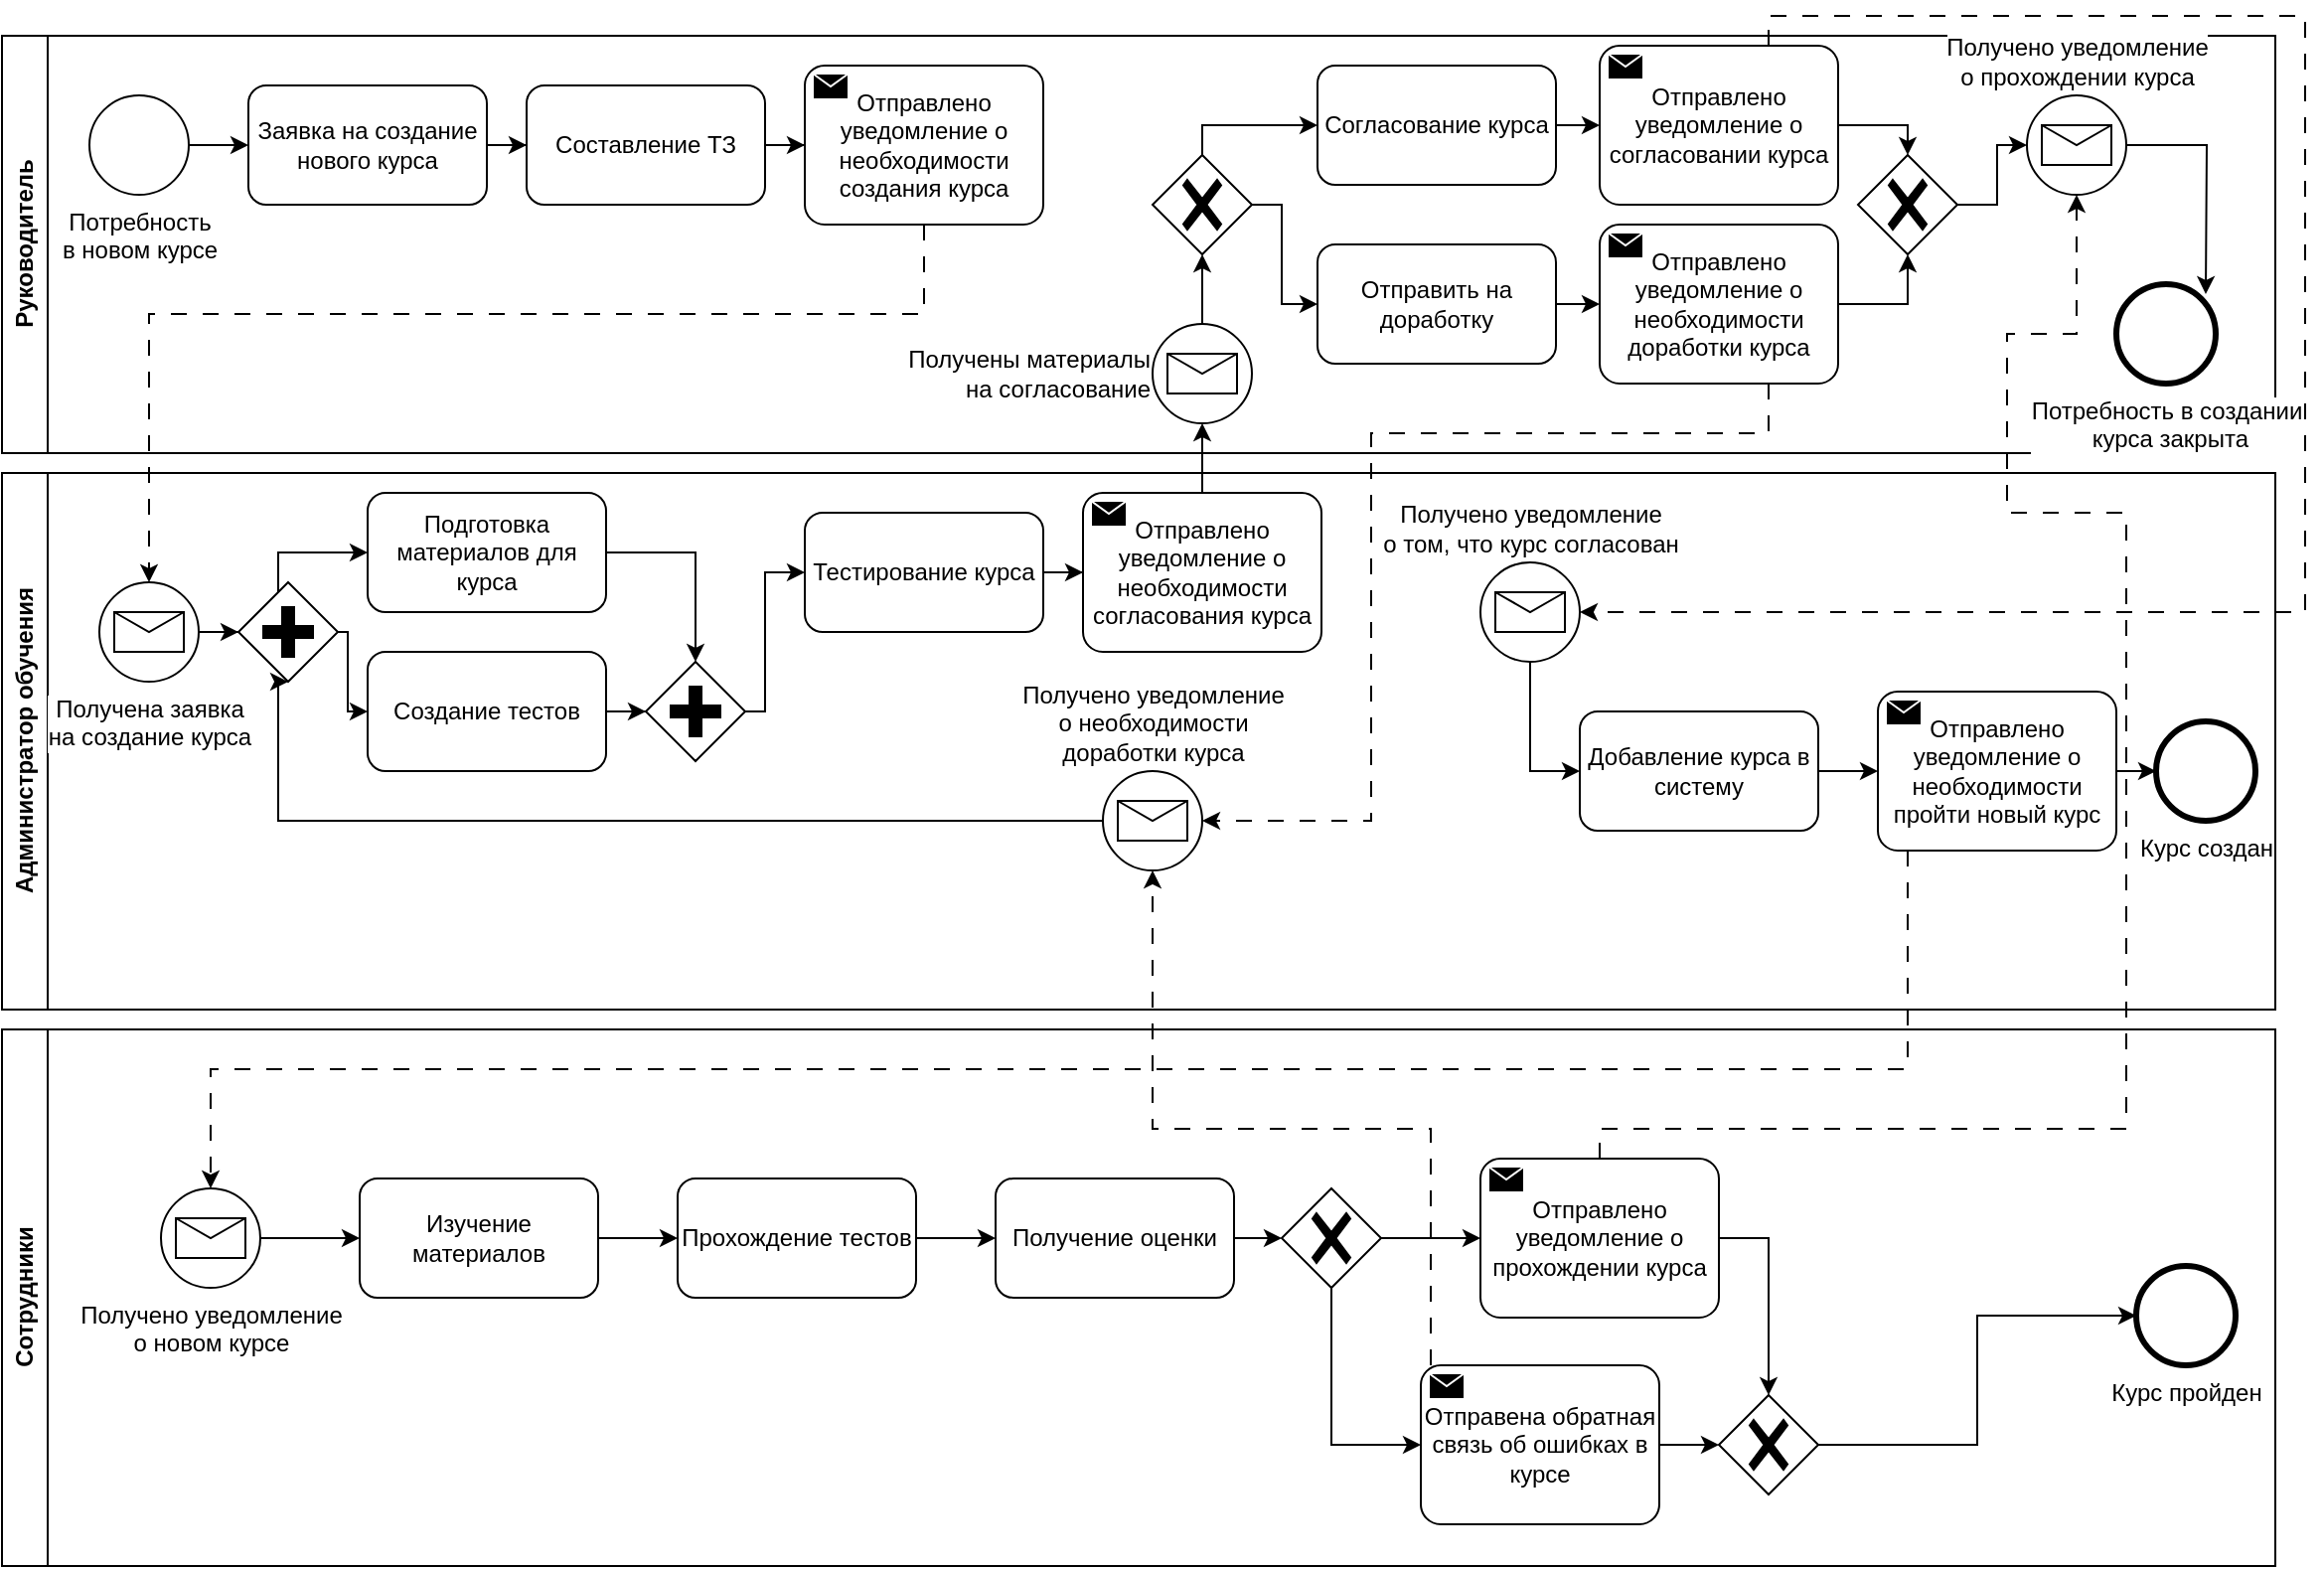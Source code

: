 <mxfile version="22.0.2" type="device">
  <diagram name="Страница — 1" id="BepD00zW5wSXEPDKMQF2">
    <mxGraphModel dx="2603" dy="790" grid="1" gridSize="10" guides="1" tooltips="1" connect="1" arrows="1" fold="1" page="1" pageScale="1" pageWidth="1169" pageHeight="827" math="0" shadow="0">
      <root>
        <mxCell id="0" />
        <mxCell id="1" parent="0" />
        <mxCell id="cHLkhdLbngOo3nS8AqIx-5" value="Руководитель" style="swimlane;horizontal=0;whiteSpace=wrap;html=1;" vertex="1" parent="1">
          <mxGeometry x="-1169" y="20" width="1144" height="210" as="geometry" />
        </mxCell>
        <mxCell id="cHLkhdLbngOo3nS8AqIx-30" style="edgeStyle=orthogonalEdgeStyle;rounded=0;orthogonalLoop=1;jettySize=auto;html=1;entryX=0;entryY=0.5;entryDx=0;entryDy=0;" edge="1" parent="cHLkhdLbngOo3nS8AqIx-5" source="cHLkhdLbngOo3nS8AqIx-7" target="cHLkhdLbngOo3nS8AqIx-3">
          <mxGeometry relative="1" as="geometry" />
        </mxCell>
        <mxCell id="cHLkhdLbngOo3nS8AqIx-7" value="Потребность &lt;br&gt;в новом курсе" style="points=[[0.145,0.145,0],[0.5,0,0],[0.855,0.145,0],[1,0.5,0],[0.855,0.855,0],[0.5,1,0],[0.145,0.855,0],[0,0.5,0]];shape=mxgraph.bpmn.event;html=1;verticalLabelPosition=bottom;labelBackgroundColor=#ffffff;verticalAlign=top;align=center;perimeter=ellipsePerimeter;outlineConnect=0;aspect=fixed;outline=standard;symbol=general;" vertex="1" parent="cHLkhdLbngOo3nS8AqIx-5">
          <mxGeometry x="44" y="30" width="50" height="50" as="geometry" />
        </mxCell>
        <mxCell id="cHLkhdLbngOo3nS8AqIx-80" value="" style="edgeStyle=orthogonalEdgeStyle;rounded=0;orthogonalLoop=1;jettySize=auto;html=1;" edge="1" parent="cHLkhdLbngOo3nS8AqIx-5" source="cHLkhdLbngOo3nS8AqIx-3" target="cHLkhdLbngOo3nS8AqIx-79">
          <mxGeometry relative="1" as="geometry" />
        </mxCell>
        <mxCell id="cHLkhdLbngOo3nS8AqIx-3" value="Заявка на создание нового курса" style="rounded=1;whiteSpace=wrap;html=1;" vertex="1" parent="cHLkhdLbngOo3nS8AqIx-5">
          <mxGeometry x="124" y="25" width="120" height="60" as="geometry" />
        </mxCell>
        <mxCell id="cHLkhdLbngOo3nS8AqIx-79" value="Составление ТЗ" style="whiteSpace=wrap;html=1;rounded=1;" vertex="1" parent="cHLkhdLbngOo3nS8AqIx-5">
          <mxGeometry x="264" y="25" width="120" height="60" as="geometry" />
        </mxCell>
        <mxCell id="cHLkhdLbngOo3nS8AqIx-81" value="Отправлено уведомление о необходимости создания курса" style="points=[[0.25,0,0],[0.5,0,0],[0.75,0,0],[1,0.25,0],[1,0.5,0],[1,0.75,0],[0.75,1,0],[0.5,1,0],[0.25,1,0],[0,0.75,0],[0,0.5,0],[0,0.25,0]];shape=mxgraph.bpmn.task;whiteSpace=wrap;rectStyle=rounded;size=10;html=1;container=1;expand=0;collapsible=0;taskMarker=send;" vertex="1" parent="cHLkhdLbngOo3nS8AqIx-5">
          <mxGeometry x="404" y="15" width="120" height="80" as="geometry" />
        </mxCell>
        <mxCell id="cHLkhdLbngOo3nS8AqIx-82" style="edgeStyle=orthogonalEdgeStyle;rounded=0;orthogonalLoop=1;jettySize=auto;html=1;entryX=0;entryY=0.5;entryDx=0;entryDy=0;entryPerimeter=0;" edge="1" parent="cHLkhdLbngOo3nS8AqIx-5" source="cHLkhdLbngOo3nS8AqIx-79" target="cHLkhdLbngOo3nS8AqIx-81">
          <mxGeometry relative="1" as="geometry" />
        </mxCell>
        <mxCell id="cHLkhdLbngOo3nS8AqIx-100" style="edgeStyle=orthogonalEdgeStyle;rounded=0;orthogonalLoop=1;jettySize=auto;html=1;entryX=0.5;entryY=1;entryDx=0;entryDy=0;entryPerimeter=0;" edge="1" parent="cHLkhdLbngOo3nS8AqIx-5" source="cHLkhdLbngOo3nS8AqIx-85" target="cHLkhdLbngOo3nS8AqIx-99">
          <mxGeometry relative="1" as="geometry">
            <mxPoint x="744" y="155.0" as="targetPoint" />
          </mxGeometry>
        </mxCell>
        <mxCell id="cHLkhdLbngOo3nS8AqIx-85" value="Получены материалы &lt;br&gt;на согласование" style="points=[[0.145,0.145,0],[0.5,0,0],[0.855,0.145,0],[1,0.5,0],[0.855,0.855,0],[0.5,1,0],[0.145,0.855,0],[0,0.5,0]];shape=mxgraph.bpmn.event;html=1;verticalLabelPosition=middle;labelBackgroundColor=#ffffff;verticalAlign=middle;align=right;perimeter=ellipsePerimeter;outlineConnect=0;aspect=fixed;outline=standard;symbol=message;labelPosition=left;" vertex="1" parent="cHLkhdLbngOo3nS8AqIx-5">
          <mxGeometry x="579" y="145" width="50" height="50" as="geometry" />
        </mxCell>
        <mxCell id="cHLkhdLbngOo3nS8AqIx-86" value="Согласование курса" style="rounded=1;whiteSpace=wrap;html=1;" vertex="1" parent="cHLkhdLbngOo3nS8AqIx-5">
          <mxGeometry x="662" y="15" width="120" height="60" as="geometry" />
        </mxCell>
        <mxCell id="cHLkhdLbngOo3nS8AqIx-87" value="Отправить на доработку" style="rounded=1;whiteSpace=wrap;html=1;" vertex="1" parent="cHLkhdLbngOo3nS8AqIx-5">
          <mxGeometry x="662" y="105" width="120" height="60" as="geometry" />
        </mxCell>
        <mxCell id="cHLkhdLbngOo3nS8AqIx-101" style="edgeStyle=orthogonalEdgeStyle;rounded=0;orthogonalLoop=1;jettySize=auto;html=1;entryX=0;entryY=0.5;entryDx=0;entryDy=0;" edge="1" parent="cHLkhdLbngOo3nS8AqIx-5" source="cHLkhdLbngOo3nS8AqIx-99" target="cHLkhdLbngOo3nS8AqIx-87">
          <mxGeometry relative="1" as="geometry">
            <Array as="points">
              <mxPoint x="644" y="85" />
              <mxPoint x="644" y="135" />
            </Array>
          </mxGeometry>
        </mxCell>
        <mxCell id="cHLkhdLbngOo3nS8AqIx-103" style="edgeStyle=orthogonalEdgeStyle;rounded=0;orthogonalLoop=1;jettySize=auto;html=1;entryX=0;entryY=0.5;entryDx=0;entryDy=0;" edge="1" parent="cHLkhdLbngOo3nS8AqIx-5" source="cHLkhdLbngOo3nS8AqIx-99" target="cHLkhdLbngOo3nS8AqIx-86">
          <mxGeometry relative="1" as="geometry">
            <Array as="points">
              <mxPoint x="604" y="45" />
            </Array>
          </mxGeometry>
        </mxCell>
        <mxCell id="cHLkhdLbngOo3nS8AqIx-99" value="" style="points=[[0.25,0.25,0],[0.5,0,0],[0.75,0.25,0],[1,0.5,0],[0.75,0.75,0],[0.5,1,0],[0.25,0.75,0],[0,0.5,0]];shape=mxgraph.bpmn.gateway2;html=1;verticalLabelPosition=bottom;labelBackgroundColor=#ffffff;verticalAlign=top;align=center;perimeter=rhombusPerimeter;outlineConnect=0;outline=none;symbol=none;gwType=exclusive;" vertex="1" parent="cHLkhdLbngOo3nS8AqIx-5">
          <mxGeometry x="579" y="60" width="50" height="50" as="geometry" />
        </mxCell>
        <mxCell id="cHLkhdLbngOo3nS8AqIx-91" value="Отправлено уведомление о необходимости доработки курса" style="points=[[0.25,0,0],[0.5,0,0],[0.75,0,0],[1,0.25,0],[1,0.5,0],[1,0.75,0],[0.75,1,0],[0.5,1,0],[0.25,1,0],[0,0.75,0],[0,0.5,0],[0,0.25,0]];shape=mxgraph.bpmn.task;whiteSpace=wrap;rectStyle=rounded;size=10;html=1;container=1;expand=0;collapsible=0;taskMarker=send;" vertex="1" parent="cHLkhdLbngOo3nS8AqIx-5">
          <mxGeometry x="804" y="95" width="120" height="80" as="geometry" />
        </mxCell>
        <mxCell id="cHLkhdLbngOo3nS8AqIx-102" style="edgeStyle=orthogonalEdgeStyle;rounded=0;orthogonalLoop=1;jettySize=auto;html=1;entryX=0;entryY=0.5;entryDx=0;entryDy=0;entryPerimeter=0;" edge="1" parent="cHLkhdLbngOo3nS8AqIx-5" source="cHLkhdLbngOo3nS8AqIx-87" target="cHLkhdLbngOo3nS8AqIx-91">
          <mxGeometry relative="1" as="geometry" />
        </mxCell>
        <mxCell id="cHLkhdLbngOo3nS8AqIx-104" value="" style="points=[[0.25,0.25,0],[0.5,0,0],[0.75,0.25,0],[1,0.5,0],[0.75,0.75,0],[0.5,1,0],[0.25,0.75,0],[0,0.5,0]];shape=mxgraph.bpmn.gateway2;html=1;verticalLabelPosition=bottom;labelBackgroundColor=#ffffff;verticalAlign=top;align=center;perimeter=rhombusPerimeter;outlineConnect=0;outline=none;symbol=none;gwType=exclusive;" vertex="1" parent="cHLkhdLbngOo3nS8AqIx-5">
          <mxGeometry x="934" y="60" width="50" height="50" as="geometry" />
        </mxCell>
        <mxCell id="cHLkhdLbngOo3nS8AqIx-109" value="Отправлено уведомление о согласовании курса" style="points=[[0.25,0,0],[0.5,0,0],[0.75,0,0],[1,0.25,0],[1,0.5,0],[1,0.75,0],[0.75,1,0],[0.5,1,0],[0.25,1,0],[0,0.75,0],[0,0.5,0],[0,0.25,0]];shape=mxgraph.bpmn.task;whiteSpace=wrap;rectStyle=rounded;size=10;html=1;container=1;expand=0;collapsible=0;taskMarker=send;" vertex="1" parent="cHLkhdLbngOo3nS8AqIx-5">
          <mxGeometry x="804" y="5" width="120" height="80" as="geometry" />
        </mxCell>
        <mxCell id="cHLkhdLbngOo3nS8AqIx-110" style="edgeStyle=orthogonalEdgeStyle;rounded=0;orthogonalLoop=1;jettySize=auto;html=1;entryX=0.5;entryY=0;entryDx=0;entryDy=0;entryPerimeter=0;" edge="1" parent="cHLkhdLbngOo3nS8AqIx-5" source="cHLkhdLbngOo3nS8AqIx-109" target="cHLkhdLbngOo3nS8AqIx-104">
          <mxGeometry relative="1" as="geometry">
            <Array as="points">
              <mxPoint x="959" y="45" />
            </Array>
          </mxGeometry>
        </mxCell>
        <mxCell id="cHLkhdLbngOo3nS8AqIx-111" style="edgeStyle=orthogonalEdgeStyle;rounded=0;orthogonalLoop=1;jettySize=auto;html=1;entryX=0.5;entryY=1;entryDx=0;entryDy=0;entryPerimeter=0;" edge="1" parent="cHLkhdLbngOo3nS8AqIx-5" source="cHLkhdLbngOo3nS8AqIx-91" target="cHLkhdLbngOo3nS8AqIx-104">
          <mxGeometry relative="1" as="geometry" />
        </mxCell>
        <mxCell id="cHLkhdLbngOo3nS8AqIx-25" value="Получено уведомление &lt;br&gt;о прохождении курса" style="points=[[0.145,0.145,0],[0.5,0,0],[0.855,0.145,0],[1,0.5,0],[0.855,0.855,0],[0.5,1,0],[0.145,0.855,0],[0,0.5,0]];shape=mxgraph.bpmn.event;html=1;verticalLabelPosition=top;labelBackgroundColor=#ffffff;verticalAlign=bottom;align=center;perimeter=ellipsePerimeter;outlineConnect=0;aspect=fixed;outline=standard;symbol=message;labelPosition=center;" vertex="1" parent="cHLkhdLbngOo3nS8AqIx-5">
          <mxGeometry x="1019" y="30" width="50" height="50" as="geometry" />
        </mxCell>
        <mxCell id="cHLkhdLbngOo3nS8AqIx-33" style="edgeStyle=orthogonalEdgeStyle;rounded=0;orthogonalLoop=1;jettySize=auto;html=1;" edge="1" parent="cHLkhdLbngOo3nS8AqIx-5" source="cHLkhdLbngOo3nS8AqIx-25">
          <mxGeometry relative="1" as="geometry">
            <mxPoint x="1109" y="130" as="targetPoint" />
          </mxGeometry>
        </mxCell>
        <mxCell id="cHLkhdLbngOo3nS8AqIx-127" style="edgeStyle=orthogonalEdgeStyle;rounded=0;orthogonalLoop=1;jettySize=auto;html=1;entryX=0;entryY=0.5;entryDx=0;entryDy=0;entryPerimeter=0;" edge="1" parent="cHLkhdLbngOo3nS8AqIx-5" source="cHLkhdLbngOo3nS8AqIx-86" target="cHLkhdLbngOo3nS8AqIx-109">
          <mxGeometry relative="1" as="geometry" />
        </mxCell>
        <mxCell id="cHLkhdLbngOo3nS8AqIx-129" style="edgeStyle=orthogonalEdgeStyle;rounded=0;orthogonalLoop=1;jettySize=auto;html=1;entryX=0;entryY=0.5;entryDx=0;entryDy=0;entryPerimeter=0;" edge="1" parent="cHLkhdLbngOo3nS8AqIx-5" source="cHLkhdLbngOo3nS8AqIx-104" target="cHLkhdLbngOo3nS8AqIx-25">
          <mxGeometry relative="1" as="geometry" />
        </mxCell>
        <mxCell id="cHLkhdLbngOo3nS8AqIx-6" value="Администратор обучения" style="swimlane;horizontal=0;whiteSpace=wrap;html=1;" vertex="1" parent="1">
          <mxGeometry x="-1169" y="240" width="1144" height="270" as="geometry" />
        </mxCell>
        <mxCell id="cHLkhdLbngOo3nS8AqIx-134" style="edgeStyle=orthogonalEdgeStyle;rounded=0;orthogonalLoop=1;jettySize=auto;html=1;" edge="1" parent="cHLkhdLbngOo3nS8AqIx-6" source="cHLkhdLbngOo3nS8AqIx-8" target="cHLkhdLbngOo3nS8AqIx-35">
          <mxGeometry relative="1" as="geometry" />
        </mxCell>
        <mxCell id="cHLkhdLbngOo3nS8AqIx-8" value="Получена заявка &lt;br&gt;на создание курса" style="points=[[0.145,0.145,0],[0.5,0,0],[0.855,0.145,0],[1,0.5,0],[0.855,0.855,0],[0.5,1,0],[0.145,0.855,0],[0,0.5,0]];shape=mxgraph.bpmn.event;html=1;verticalLabelPosition=bottom;labelBackgroundColor=#ffffff;verticalAlign=top;align=center;perimeter=ellipsePerimeter;outlineConnect=0;aspect=fixed;outline=standard;symbol=message;" vertex="1" parent="cHLkhdLbngOo3nS8AqIx-6">
          <mxGeometry x="49" y="55" width="50" height="50" as="geometry" />
        </mxCell>
        <mxCell id="cHLkhdLbngOo3nS8AqIx-10" value="Подготовка материалов для курса" style="rounded=1;whiteSpace=wrap;html=1;" vertex="1" parent="cHLkhdLbngOo3nS8AqIx-6">
          <mxGeometry x="184" y="10" width="120" height="60" as="geometry" />
        </mxCell>
        <mxCell id="cHLkhdLbngOo3nS8AqIx-15" value="Создание тестов" style="rounded=1;whiteSpace=wrap;html=1;" vertex="1" parent="cHLkhdLbngOo3nS8AqIx-6">
          <mxGeometry x="184" y="90" width="120" height="60" as="geometry" />
        </mxCell>
        <mxCell id="cHLkhdLbngOo3nS8AqIx-16" value="Тестирование курса" style="rounded=1;whiteSpace=wrap;html=1;" vertex="1" parent="cHLkhdLbngOo3nS8AqIx-6">
          <mxGeometry x="404" y="20" width="120" height="60" as="geometry" />
        </mxCell>
        <mxCell id="cHLkhdLbngOo3nS8AqIx-23" value="Курс создан" style="points=[[0.145,0.145,0],[0.5,0,0],[0.855,0.145,0],[1,0.5,0],[0.855,0.855,0],[0.5,1,0],[0.145,0.855,0],[0,0.5,0]];shape=mxgraph.bpmn.event;html=1;verticalLabelPosition=bottom;labelBackgroundColor=#ffffff;verticalAlign=top;align=center;perimeter=ellipsePerimeter;outlineConnect=0;aspect=fixed;outline=end;symbol=terminate2;" vertex="1" parent="cHLkhdLbngOo3nS8AqIx-6">
          <mxGeometry x="1084" y="125" width="50" height="50" as="geometry" />
        </mxCell>
        <mxCell id="cHLkhdLbngOo3nS8AqIx-37" style="edgeStyle=orthogonalEdgeStyle;rounded=0;orthogonalLoop=1;jettySize=auto;html=1;entryX=0;entryY=0.5;entryDx=0;entryDy=0;" edge="1" parent="cHLkhdLbngOo3nS8AqIx-6" source="cHLkhdLbngOo3nS8AqIx-35" target="cHLkhdLbngOo3nS8AqIx-10">
          <mxGeometry relative="1" as="geometry">
            <Array as="points">
              <mxPoint x="139" y="40" />
            </Array>
          </mxGeometry>
        </mxCell>
        <mxCell id="cHLkhdLbngOo3nS8AqIx-38" style="edgeStyle=orthogonalEdgeStyle;rounded=0;orthogonalLoop=1;jettySize=auto;html=1;entryX=0;entryY=0.5;entryDx=0;entryDy=0;" edge="1" parent="cHLkhdLbngOo3nS8AqIx-6" source="cHLkhdLbngOo3nS8AqIx-35" target="cHLkhdLbngOo3nS8AqIx-15">
          <mxGeometry relative="1" as="geometry">
            <Array as="points">
              <mxPoint x="174" y="80" />
              <mxPoint x="174" y="120" />
            </Array>
          </mxGeometry>
        </mxCell>
        <mxCell id="cHLkhdLbngOo3nS8AqIx-35" value="" style="points=[[0.25,0.25,0],[0.5,0,0],[0.75,0.25,0],[1,0.5,0],[0.75,0.75,0],[0.5,1,0],[0.25,0.75,0],[0,0.5,0]];shape=mxgraph.bpmn.gateway2;html=1;verticalLabelPosition=bottom;labelBackgroundColor=#ffffff;verticalAlign=top;align=center;perimeter=rhombusPerimeter;outlineConnect=0;outline=none;symbol=none;gwType=parallel;" vertex="1" parent="cHLkhdLbngOo3nS8AqIx-6">
          <mxGeometry x="119" y="55" width="50" height="50" as="geometry" />
        </mxCell>
        <mxCell id="cHLkhdLbngOo3nS8AqIx-96" style="edgeStyle=orthogonalEdgeStyle;rounded=0;orthogonalLoop=1;jettySize=auto;html=1;entryX=0;entryY=0.5;entryDx=0;entryDy=0;" edge="1" parent="cHLkhdLbngOo3nS8AqIx-6" source="cHLkhdLbngOo3nS8AqIx-39" target="cHLkhdLbngOo3nS8AqIx-16">
          <mxGeometry relative="1" as="geometry">
            <Array as="points">
              <mxPoint x="384" y="120" />
              <mxPoint x="384" y="50" />
            </Array>
          </mxGeometry>
        </mxCell>
        <mxCell id="cHLkhdLbngOo3nS8AqIx-39" value="" style="points=[[0.25,0.25,0],[0.5,0,0],[0.75,0.25,0],[1,0.5,0],[0.75,0.75,0],[0.5,1,0],[0.25,0.75,0],[0,0.5,0]];shape=mxgraph.bpmn.gateway2;html=1;verticalLabelPosition=bottom;labelBackgroundColor=#ffffff;verticalAlign=top;align=center;perimeter=rhombusPerimeter;outlineConnect=0;outline=none;symbol=none;gwType=parallel;" vertex="1" parent="cHLkhdLbngOo3nS8AqIx-6">
          <mxGeometry x="324" y="95" width="50" height="50" as="geometry" />
        </mxCell>
        <mxCell id="cHLkhdLbngOo3nS8AqIx-40" style="edgeStyle=orthogonalEdgeStyle;rounded=0;orthogonalLoop=1;jettySize=auto;html=1;entryX=0;entryY=0.5;entryDx=0;entryDy=0;entryPerimeter=0;" edge="1" parent="cHLkhdLbngOo3nS8AqIx-6" source="cHLkhdLbngOo3nS8AqIx-15" target="cHLkhdLbngOo3nS8AqIx-39">
          <mxGeometry relative="1" as="geometry" />
        </mxCell>
        <mxCell id="cHLkhdLbngOo3nS8AqIx-41" style="edgeStyle=orthogonalEdgeStyle;rounded=0;orthogonalLoop=1;jettySize=auto;html=1;entryX=0.5;entryY=0;entryDx=0;entryDy=0;entryPerimeter=0;exitX=1;exitY=0.5;exitDx=0;exitDy=0;" edge="1" parent="cHLkhdLbngOo3nS8AqIx-6" source="cHLkhdLbngOo3nS8AqIx-10" target="cHLkhdLbngOo3nS8AqIx-39">
          <mxGeometry relative="1" as="geometry" />
        </mxCell>
        <mxCell id="cHLkhdLbngOo3nS8AqIx-45" value="Отправлено уведомление о необходимости согласования курса" style="points=[[0.25,0,0],[0.5,0,0],[0.75,0,0],[1,0.25,0],[1,0.5,0],[1,0.75,0],[0.75,1,0],[0.5,1,0],[0.25,1,0],[0,0.75,0],[0,0.5,0],[0,0.25,0]];shape=mxgraph.bpmn.task;whiteSpace=wrap;rectStyle=rounded;size=10;html=1;container=1;expand=0;collapsible=0;taskMarker=send;" vertex="1" parent="cHLkhdLbngOo3nS8AqIx-6">
          <mxGeometry x="544" y="10" width="120" height="80" as="geometry" />
        </mxCell>
        <mxCell id="cHLkhdLbngOo3nS8AqIx-48" value="Добавление курса в систему" style="rounded=1;whiteSpace=wrap;html=1;" vertex="1" parent="cHLkhdLbngOo3nS8AqIx-6">
          <mxGeometry x="794" y="120" width="120" height="60" as="geometry" />
        </mxCell>
        <mxCell id="cHLkhdLbngOo3nS8AqIx-49" value="Получено уведомление &lt;br&gt;о необходимости &lt;br&gt;доработки курса" style="points=[[0.145,0.145,0],[0.5,0,0],[0.855,0.145,0],[1,0.5,0],[0.855,0.855,0],[0.5,1,0],[0.145,0.855,0],[0,0.5,0]];shape=mxgraph.bpmn.event;html=1;verticalLabelPosition=top;labelBackgroundColor=#ffffff;verticalAlign=bottom;align=center;perimeter=ellipsePerimeter;outlineConnect=0;aspect=fixed;outline=standard;symbol=message;labelPosition=center;direction=east;" vertex="1" parent="cHLkhdLbngOo3nS8AqIx-6">
          <mxGeometry x="554" y="150" width="50" height="50" as="geometry" />
        </mxCell>
        <mxCell id="cHLkhdLbngOo3nS8AqIx-93" style="edgeStyle=orthogonalEdgeStyle;rounded=0;orthogonalLoop=1;jettySize=auto;html=1;entryX=0.5;entryY=1;entryDx=0;entryDy=0;entryPerimeter=0;exitX=0;exitY=0.5;exitDx=0;exitDy=0;exitPerimeter=0;" edge="1" parent="cHLkhdLbngOo3nS8AqIx-6" source="cHLkhdLbngOo3nS8AqIx-49" target="cHLkhdLbngOo3nS8AqIx-35">
          <mxGeometry relative="1" as="geometry">
            <Array as="points">
              <mxPoint x="139" y="175" />
            </Array>
          </mxGeometry>
        </mxCell>
        <mxCell id="cHLkhdLbngOo3nS8AqIx-114" style="edgeStyle=orthogonalEdgeStyle;rounded=0;orthogonalLoop=1;jettySize=auto;html=1;entryX=0;entryY=0.5;entryDx=0;entryDy=0;" edge="1" parent="cHLkhdLbngOo3nS8AqIx-6" source="cHLkhdLbngOo3nS8AqIx-113" target="cHLkhdLbngOo3nS8AqIx-48">
          <mxGeometry relative="1" as="geometry" />
        </mxCell>
        <mxCell id="cHLkhdLbngOo3nS8AqIx-113" value="Получено уведомление &lt;br&gt;о том, что курс согласован" style="points=[[0.145,0.145,0],[0.5,0,0],[0.855,0.145,0],[1,0.5,0],[0.855,0.855,0],[0.5,1,0],[0.145,0.855,0],[0,0.5,0]];shape=mxgraph.bpmn.event;html=1;verticalLabelPosition=top;labelBackgroundColor=#ffffff;verticalAlign=bottom;align=center;perimeter=ellipsePerimeter;outlineConnect=0;aspect=fixed;outline=standard;symbol=message;labelPosition=center;direction=east;" vertex="1" parent="cHLkhdLbngOo3nS8AqIx-6">
          <mxGeometry x="744" y="45" width="50" height="50" as="geometry" />
        </mxCell>
        <mxCell id="cHLkhdLbngOo3nS8AqIx-116" style="edgeStyle=orthogonalEdgeStyle;rounded=0;orthogonalLoop=1;jettySize=auto;html=1;entryX=0;entryY=0.5;entryDx=0;entryDy=0;entryPerimeter=0;" edge="1" parent="cHLkhdLbngOo3nS8AqIx-6" source="cHLkhdLbngOo3nS8AqIx-48" target="cHLkhdLbngOo3nS8AqIx-115">
          <mxGeometry relative="1" as="geometry" />
        </mxCell>
        <mxCell id="cHLkhdLbngOo3nS8AqIx-119" style="edgeStyle=orthogonalEdgeStyle;rounded=0;orthogonalLoop=1;jettySize=auto;html=1;entryX=0;entryY=0.5;entryDx=0;entryDy=0;entryPerimeter=0;" edge="1" parent="cHLkhdLbngOo3nS8AqIx-6" source="cHLkhdLbngOo3nS8AqIx-115" target="cHLkhdLbngOo3nS8AqIx-23">
          <mxGeometry relative="1" as="geometry" />
        </mxCell>
        <mxCell id="cHLkhdLbngOo3nS8AqIx-130" style="edgeStyle=orthogonalEdgeStyle;rounded=0;orthogonalLoop=1;jettySize=auto;html=1;entryX=0;entryY=0.5;entryDx=0;entryDy=0;entryPerimeter=0;" edge="1" parent="cHLkhdLbngOo3nS8AqIx-6" source="cHLkhdLbngOo3nS8AqIx-16" target="cHLkhdLbngOo3nS8AqIx-45">
          <mxGeometry relative="1" as="geometry" />
        </mxCell>
        <mxCell id="cHLkhdLbngOo3nS8AqIx-115" value="Отправлено уведомление о необходимости пройти новый курс" style="points=[[0.25,0,0],[0.5,0,0],[0.75,0,0],[1,0.25,0],[1,0.5,0],[1,0.75,0],[0.75,1,0],[0.5,1,0],[0.25,1,0],[0,0.75,0],[0,0.5,0],[0,0.25,0]];shape=mxgraph.bpmn.task;whiteSpace=wrap;rectStyle=rounded;size=10;html=1;container=1;expand=0;collapsible=0;taskMarker=send;" vertex="1" parent="cHLkhdLbngOo3nS8AqIx-6">
          <mxGeometry x="944" y="110" width="120" height="80" as="geometry" />
        </mxCell>
        <mxCell id="cHLkhdLbngOo3nS8AqIx-9" style="edgeStyle=orthogonalEdgeStyle;rounded=0;orthogonalLoop=1;jettySize=auto;html=1;entryX=0.5;entryY=0;entryDx=0;entryDy=0;entryPerimeter=0;dashed=1;dashPattern=8 8;exitX=0.5;exitY=1;exitDx=0;exitDy=0;exitPerimeter=0;" edge="1" parent="1" source="cHLkhdLbngOo3nS8AqIx-81" target="cHLkhdLbngOo3nS8AqIx-8">
          <mxGeometry relative="1" as="geometry">
            <Array as="points">
              <mxPoint x="-705" y="160" />
              <mxPoint x="-1095" y="160" />
            </Array>
          </mxGeometry>
        </mxCell>
        <mxCell id="cHLkhdLbngOo3nS8AqIx-17" value="Сотрудники" style="swimlane;horizontal=0;whiteSpace=wrap;html=1;" vertex="1" parent="1">
          <mxGeometry x="-1169" y="520" width="1144" height="270" as="geometry" />
        </mxCell>
        <mxCell id="cHLkhdLbngOo3nS8AqIx-51" style="edgeStyle=orthogonalEdgeStyle;rounded=0;orthogonalLoop=1;jettySize=auto;html=1;entryX=0;entryY=0.5;entryDx=0;entryDy=0;" edge="1" parent="cHLkhdLbngOo3nS8AqIx-17" source="cHLkhdLbngOo3nS8AqIx-18" target="cHLkhdLbngOo3nS8AqIx-19">
          <mxGeometry relative="1" as="geometry" />
        </mxCell>
        <mxCell id="cHLkhdLbngOo3nS8AqIx-18" value="Получено уведомление &lt;br&gt;о новом курсе" style="points=[[0.145,0.145,0],[0.5,0,0],[0.855,0.145,0],[1,0.5,0],[0.855,0.855,0],[0.5,1,0],[0.145,0.855,0],[0,0.5,0]];shape=mxgraph.bpmn.event;html=1;verticalLabelPosition=bottom;labelBackgroundColor=#ffffff;verticalAlign=top;align=center;perimeter=ellipsePerimeter;outlineConnect=0;aspect=fixed;outline=standard;symbol=message;" vertex="1" parent="cHLkhdLbngOo3nS8AqIx-17">
          <mxGeometry x="80" y="80" width="50" height="50" as="geometry" />
        </mxCell>
        <mxCell id="cHLkhdLbngOo3nS8AqIx-52" style="edgeStyle=orthogonalEdgeStyle;rounded=0;orthogonalLoop=1;jettySize=auto;html=1;entryX=0;entryY=0.5;entryDx=0;entryDy=0;" edge="1" parent="cHLkhdLbngOo3nS8AqIx-17" source="cHLkhdLbngOo3nS8AqIx-19" target="cHLkhdLbngOo3nS8AqIx-20">
          <mxGeometry relative="1" as="geometry" />
        </mxCell>
        <mxCell id="cHLkhdLbngOo3nS8AqIx-19" value="Изучение материалов" style="rounded=1;whiteSpace=wrap;html=1;" vertex="1" parent="cHLkhdLbngOo3nS8AqIx-17">
          <mxGeometry x="180" y="75" width="120" height="60" as="geometry" />
        </mxCell>
        <mxCell id="cHLkhdLbngOo3nS8AqIx-53" style="edgeStyle=orthogonalEdgeStyle;rounded=0;orthogonalLoop=1;jettySize=auto;html=1;entryX=0;entryY=0.5;entryDx=0;entryDy=0;" edge="1" parent="cHLkhdLbngOo3nS8AqIx-17" source="cHLkhdLbngOo3nS8AqIx-20" target="cHLkhdLbngOo3nS8AqIx-22">
          <mxGeometry relative="1" as="geometry" />
        </mxCell>
        <mxCell id="cHLkhdLbngOo3nS8AqIx-20" value="Прохождение тестов" style="rounded=1;whiteSpace=wrap;html=1;" vertex="1" parent="cHLkhdLbngOo3nS8AqIx-17">
          <mxGeometry x="340" y="75" width="120" height="60" as="geometry" />
        </mxCell>
        <mxCell id="cHLkhdLbngOo3nS8AqIx-22" value="Получение оценки" style="rounded=1;whiteSpace=wrap;html=1;" vertex="1" parent="cHLkhdLbngOo3nS8AqIx-17">
          <mxGeometry x="500" y="75" width="120" height="60" as="geometry" />
        </mxCell>
        <mxCell id="cHLkhdLbngOo3nS8AqIx-24" value="Курс пройден" style="points=[[0.145,0.145,0],[0.5,0,0],[0.855,0.145,0],[1,0.5,0],[0.855,0.855,0],[0.5,1,0],[0.145,0.855,0],[0,0.5,0]];shape=mxgraph.bpmn.event;html=1;verticalLabelPosition=bottom;labelBackgroundColor=#ffffff;verticalAlign=top;align=center;perimeter=ellipsePerimeter;outlineConnect=0;aspect=fixed;outline=end;symbol=terminate2;" vertex="1" parent="cHLkhdLbngOo3nS8AqIx-17">
          <mxGeometry x="1074" y="119" width="50" height="50" as="geometry" />
        </mxCell>
        <mxCell id="cHLkhdLbngOo3nS8AqIx-47" value="Отправена обратная связь об ошибках в курсе" style="points=[[0.25,0,0],[0.5,0,0],[0.75,0,0],[1,0.25,0],[1,0.5,0],[1,0.75,0],[0.75,1,0],[0.5,1,0],[0.25,1,0],[0,0.75,0],[0,0.5,0],[0,0.25,0]];shape=mxgraph.bpmn.task;whiteSpace=wrap;rectStyle=rounded;size=10;html=1;container=1;expand=0;collapsible=0;taskMarker=send;" vertex="1" parent="cHLkhdLbngOo3nS8AqIx-17">
          <mxGeometry x="714" y="169" width="120" height="80" as="geometry" />
        </mxCell>
        <mxCell id="cHLkhdLbngOo3nS8AqIx-55" style="edgeStyle=orthogonalEdgeStyle;rounded=0;orthogonalLoop=1;jettySize=auto;html=1;entryX=0;entryY=0.5;entryDx=0;entryDy=0;entryPerimeter=0;" edge="1" parent="cHLkhdLbngOo3nS8AqIx-17" source="cHLkhdLbngOo3nS8AqIx-22" target="cHLkhdLbngOo3nS8AqIx-98">
          <mxGeometry relative="1" as="geometry">
            <mxPoint x="640" y="105.0" as="targetPoint" />
          </mxGeometry>
        </mxCell>
        <mxCell id="cHLkhdLbngOo3nS8AqIx-57" style="edgeStyle=orthogonalEdgeStyle;rounded=0;orthogonalLoop=1;jettySize=auto;html=1;entryX=0;entryY=0.5;entryDx=0;entryDy=0;entryPerimeter=0;exitX=0.5;exitY=1;exitDx=0;exitDy=0;exitPerimeter=0;" edge="1" parent="cHLkhdLbngOo3nS8AqIx-17" source="cHLkhdLbngOo3nS8AqIx-98" target="cHLkhdLbngOo3nS8AqIx-47">
          <mxGeometry relative="1" as="geometry">
            <mxPoint x="665" y="130" as="sourcePoint" />
            <Array as="points">
              <mxPoint x="669" y="209" />
            </Array>
          </mxGeometry>
        </mxCell>
        <mxCell id="cHLkhdLbngOo3nS8AqIx-71" style="edgeStyle=orthogonalEdgeStyle;rounded=0;orthogonalLoop=1;jettySize=auto;html=1;entryX=0.5;entryY=0;entryDx=0;entryDy=0;entryPerimeter=0;exitX=1;exitY=0.5;exitDx=0;exitDy=0;exitPerimeter=0;" edge="1" parent="cHLkhdLbngOo3nS8AqIx-17" source="cHLkhdLbngOo3nS8AqIx-124" target="cHLkhdLbngOo3nS8AqIx-120">
          <mxGeometry relative="1" as="geometry">
            <mxPoint x="690" y="105" as="sourcePoint" />
            <mxPoint x="790" y="105.0" as="targetPoint" />
          </mxGeometry>
        </mxCell>
        <mxCell id="cHLkhdLbngOo3nS8AqIx-73" style="edgeStyle=orthogonalEdgeStyle;rounded=0;orthogonalLoop=1;jettySize=auto;html=1;entryX=0;entryY=0.5;entryDx=0;entryDy=0;entryPerimeter=0;exitX=1;exitY=0.5;exitDx=0;exitDy=0;exitPerimeter=0;" edge="1" parent="cHLkhdLbngOo3nS8AqIx-17" source="cHLkhdLbngOo3nS8AqIx-120" target="cHLkhdLbngOo3nS8AqIx-24">
          <mxGeometry relative="1" as="geometry">
            <mxPoint x="840" y="105.0" as="sourcePoint" />
            <mxPoint x="1004" y="105" as="targetPoint" />
          </mxGeometry>
        </mxCell>
        <mxCell id="cHLkhdLbngOo3nS8AqIx-98" value="" style="points=[[0.25,0.25,0],[0.5,0,0],[0.75,0.25,0],[1,0.5,0],[0.75,0.75,0],[0.5,1,0],[0.25,0.75,0],[0,0.5,0]];shape=mxgraph.bpmn.gateway2;html=1;verticalLabelPosition=bottom;labelBackgroundColor=#ffffff;verticalAlign=top;align=center;perimeter=rhombusPerimeter;outlineConnect=0;outline=none;symbol=none;gwType=exclusive;" vertex="1" parent="cHLkhdLbngOo3nS8AqIx-17">
          <mxGeometry x="644" y="80" width="50" height="50" as="geometry" />
        </mxCell>
        <mxCell id="cHLkhdLbngOo3nS8AqIx-120" value="" style="points=[[0.25,0.25,0],[0.5,0,0],[0.75,0.25,0],[1,0.5,0],[0.75,0.75,0],[0.5,1,0],[0.25,0.75,0],[0,0.5,0]];shape=mxgraph.bpmn.gateway2;html=1;verticalLabelPosition=bottom;labelBackgroundColor=#ffffff;verticalAlign=top;align=center;perimeter=rhombusPerimeter;outlineConnect=0;outline=none;symbol=none;gwType=exclusive;" vertex="1" parent="cHLkhdLbngOo3nS8AqIx-17">
          <mxGeometry x="864" y="184" width="50" height="50" as="geometry" />
        </mxCell>
        <mxCell id="cHLkhdLbngOo3nS8AqIx-125" value="" style="edgeStyle=orthogonalEdgeStyle;rounded=0;orthogonalLoop=1;jettySize=auto;html=1;entryX=0;entryY=0.5;entryDx=0;entryDy=0;entryPerimeter=0;exitX=1;exitY=0.5;exitDx=0;exitDy=0;exitPerimeter=0;" edge="1" parent="cHLkhdLbngOo3nS8AqIx-17" source="cHLkhdLbngOo3nS8AqIx-98" target="cHLkhdLbngOo3nS8AqIx-124">
          <mxGeometry relative="1" as="geometry">
            <mxPoint x="-450" y="625" as="sourcePoint" />
            <mxPoint x="-280" y="625" as="targetPoint" />
          </mxGeometry>
        </mxCell>
        <mxCell id="cHLkhdLbngOo3nS8AqIx-124" value="Отправлено уведомление о прохождении курса" style="points=[[0.25,0,0],[0.5,0,0],[0.75,0,0],[1,0.25,0],[1,0.5,0],[1,0.75,0],[0.75,1,0],[0.5,1,0],[0.25,1,0],[0,0.75,0],[0,0.5,0],[0,0.25,0]];shape=mxgraph.bpmn.task;whiteSpace=wrap;rectStyle=rounded;size=10;html=1;container=1;expand=0;collapsible=0;taskMarker=send;" vertex="1" parent="cHLkhdLbngOo3nS8AqIx-17">
          <mxGeometry x="744" y="65" width="120" height="80" as="geometry" />
        </mxCell>
        <mxCell id="cHLkhdLbngOo3nS8AqIx-126" style="edgeStyle=orthogonalEdgeStyle;rounded=0;orthogonalLoop=1;jettySize=auto;html=1;entryX=0;entryY=0.5;entryDx=0;entryDy=0;entryPerimeter=0;" edge="1" parent="cHLkhdLbngOo3nS8AqIx-17" source="cHLkhdLbngOo3nS8AqIx-47" target="cHLkhdLbngOo3nS8AqIx-120">
          <mxGeometry relative="1" as="geometry" />
        </mxCell>
        <mxCell id="cHLkhdLbngOo3nS8AqIx-97" style="edgeStyle=orthogonalEdgeStyle;rounded=0;orthogonalLoop=1;jettySize=auto;html=1;entryX=0.5;entryY=1;entryDx=0;entryDy=0;entryPerimeter=0;" edge="1" parent="1" source="cHLkhdLbngOo3nS8AqIx-45" target="cHLkhdLbngOo3nS8AqIx-85">
          <mxGeometry relative="1" as="geometry" />
        </mxCell>
        <mxCell id="cHLkhdLbngOo3nS8AqIx-112" style="edgeStyle=orthogonalEdgeStyle;rounded=0;orthogonalLoop=1;jettySize=auto;html=1;entryX=1;entryY=0.5;entryDx=0;entryDy=0;entryPerimeter=0;dashed=1;dashPattern=8 8;" edge="1" parent="1" source="cHLkhdLbngOo3nS8AqIx-91" target="cHLkhdLbngOo3nS8AqIx-49">
          <mxGeometry relative="1" as="geometry">
            <Array as="points">
              <mxPoint x="-280" y="220" />
              <mxPoint x="-480" y="220" />
              <mxPoint x="-480" y="415" />
            </Array>
          </mxGeometry>
        </mxCell>
        <mxCell id="cHLkhdLbngOo3nS8AqIx-118" style="edgeStyle=orthogonalEdgeStyle;rounded=0;orthogonalLoop=1;jettySize=auto;html=1;entryX=0.5;entryY=0;entryDx=0;entryDy=0;entryPerimeter=0;dashed=1;dashPattern=8 8;" edge="1" parent="1" source="cHLkhdLbngOo3nS8AqIx-115" target="cHLkhdLbngOo3nS8AqIx-18">
          <mxGeometry relative="1" as="geometry">
            <Array as="points">
              <mxPoint x="-210" y="540" />
              <mxPoint x="-1064" y="540" />
            </Array>
          </mxGeometry>
        </mxCell>
        <mxCell id="cHLkhdLbngOo3nS8AqIx-122" style="edgeStyle=orthogonalEdgeStyle;rounded=0;orthogonalLoop=1;jettySize=auto;html=1;entryX=0.5;entryY=1;entryDx=0;entryDy=0;entryPerimeter=0;dashed=1;dashPattern=8 8;exitX=0.5;exitY=0;exitDx=0;exitDy=0;exitPerimeter=0;" edge="1" parent="1" source="cHLkhdLbngOo3nS8AqIx-124" target="cHLkhdLbngOo3nS8AqIx-25">
          <mxGeometry relative="1" as="geometry">
            <mxPoint x="-80" y="585" as="sourcePoint" />
            <Array as="points">
              <mxPoint x="-365" y="570" />
              <mxPoint x="-100" y="570" />
              <mxPoint x="-100" y="260" />
              <mxPoint x="-160" y="260" />
              <mxPoint x="-160" y="170" />
              <mxPoint x="-125" y="170" />
            </Array>
          </mxGeometry>
        </mxCell>
        <mxCell id="cHLkhdLbngOo3nS8AqIx-123" style="edgeStyle=orthogonalEdgeStyle;rounded=0;orthogonalLoop=1;jettySize=auto;html=1;entryX=0.5;entryY=1;entryDx=0;entryDy=0;entryPerimeter=0;dashed=1;dashPattern=8 8;" edge="1" parent="1" source="cHLkhdLbngOo3nS8AqIx-47" target="cHLkhdLbngOo3nS8AqIx-49">
          <mxGeometry relative="1" as="geometry">
            <Array as="points">
              <mxPoint x="-450" y="570" />
              <mxPoint x="-590" y="570" />
            </Array>
          </mxGeometry>
        </mxCell>
        <mxCell id="cHLkhdLbngOo3nS8AqIx-27" value="Потребность в создании&lt;br&gt;&amp;nbsp;курса закрыта" style="points=[[0.145,0.145,0],[0.5,0,0],[0.855,0.145,0],[1,0.5,0],[0.855,0.855,0],[0.5,1,0],[0.145,0.855,0],[0,0.5,0]];shape=mxgraph.bpmn.event;html=1;verticalLabelPosition=bottom;labelBackgroundColor=#ffffff;verticalAlign=top;align=center;perimeter=ellipsePerimeter;outlineConnect=0;aspect=fixed;outline=end;symbol=terminate2;" vertex="1" parent="1">
          <mxGeometry x="-105" y="145" width="50" height="50" as="geometry" />
        </mxCell>
        <mxCell id="cHLkhdLbngOo3nS8AqIx-131" value="" style="edgeStyle=orthogonalEdgeStyle;rounded=0;orthogonalLoop=1;jettySize=auto;html=1;entryX=1;entryY=0.5;entryDx=0;entryDy=0;entryPerimeter=0;dashed=1;dashPattern=8 8;" edge="1" parent="1" source="cHLkhdLbngOo3nS8AqIx-109" target="cHLkhdLbngOo3nS8AqIx-113">
          <mxGeometry relative="1" as="geometry">
            <mxPoint x="-280" y="25" as="sourcePoint" />
            <mxPoint x="-375" y="310" as="targetPoint" />
            <Array as="points">
              <mxPoint x="-280" y="10" />
              <mxPoint x="-10" y="10" />
              <mxPoint x="-10" y="310" />
            </Array>
          </mxGeometry>
        </mxCell>
      </root>
    </mxGraphModel>
  </diagram>
</mxfile>
